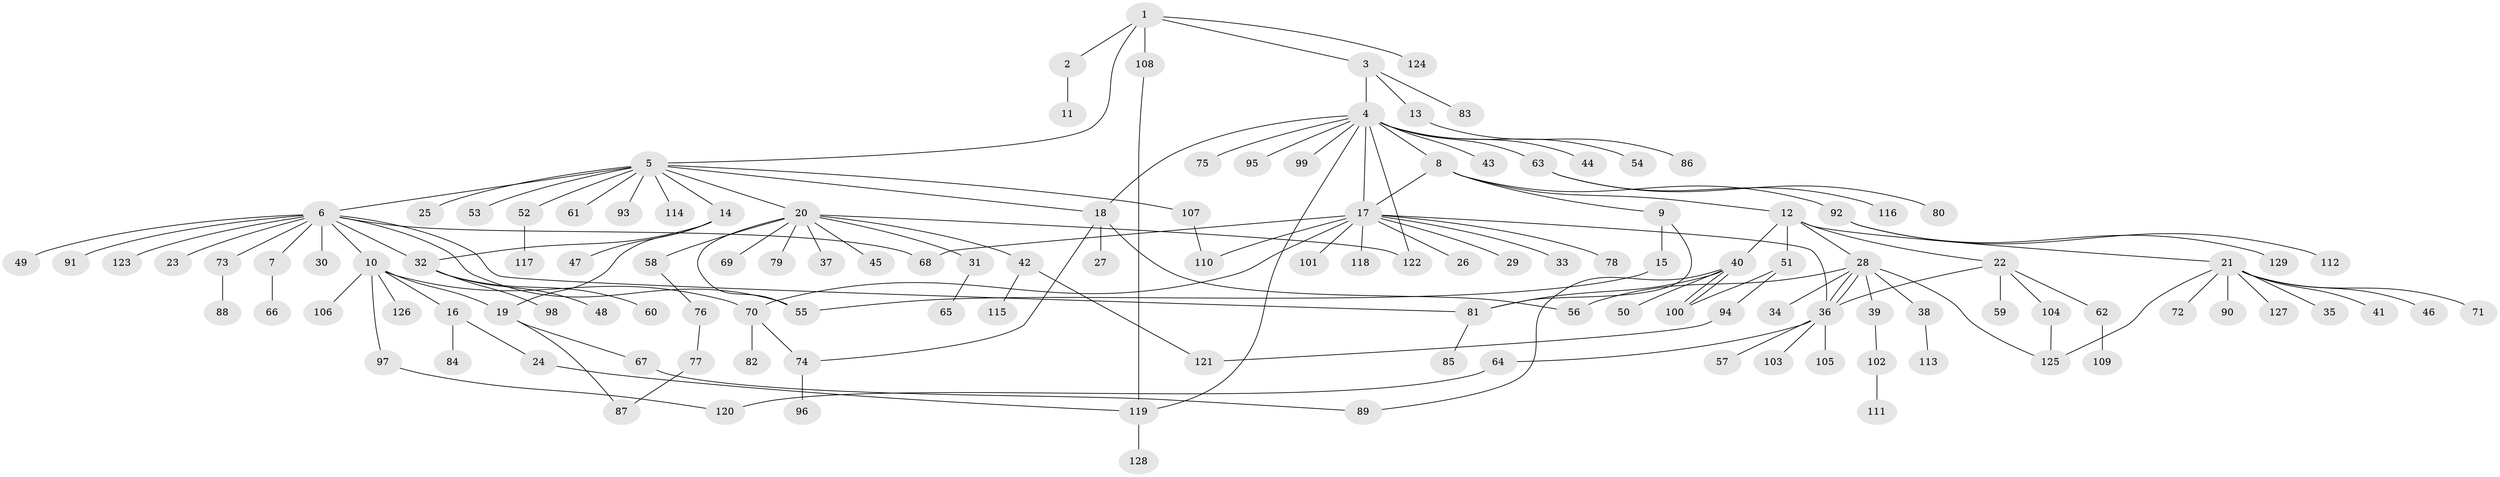 // Generated by graph-tools (version 1.1) at 2025/11/02/27/25 16:11:14]
// undirected, 129 vertices, 155 edges
graph export_dot {
graph [start="1"]
  node [color=gray90,style=filled];
  1;
  2;
  3;
  4;
  5;
  6;
  7;
  8;
  9;
  10;
  11;
  12;
  13;
  14;
  15;
  16;
  17;
  18;
  19;
  20;
  21;
  22;
  23;
  24;
  25;
  26;
  27;
  28;
  29;
  30;
  31;
  32;
  33;
  34;
  35;
  36;
  37;
  38;
  39;
  40;
  41;
  42;
  43;
  44;
  45;
  46;
  47;
  48;
  49;
  50;
  51;
  52;
  53;
  54;
  55;
  56;
  57;
  58;
  59;
  60;
  61;
  62;
  63;
  64;
  65;
  66;
  67;
  68;
  69;
  70;
  71;
  72;
  73;
  74;
  75;
  76;
  77;
  78;
  79;
  80;
  81;
  82;
  83;
  84;
  85;
  86;
  87;
  88;
  89;
  90;
  91;
  92;
  93;
  94;
  95;
  96;
  97;
  98;
  99;
  100;
  101;
  102;
  103;
  104;
  105;
  106;
  107;
  108;
  109;
  110;
  111;
  112;
  113;
  114;
  115;
  116;
  117;
  118;
  119;
  120;
  121;
  122;
  123;
  124;
  125;
  126;
  127;
  128;
  129;
  1 -- 2;
  1 -- 3;
  1 -- 5;
  1 -- 108;
  1 -- 124;
  2 -- 11;
  3 -- 4;
  3 -- 13;
  3 -- 83;
  4 -- 8;
  4 -- 17;
  4 -- 18;
  4 -- 43;
  4 -- 44;
  4 -- 54;
  4 -- 63;
  4 -- 75;
  4 -- 95;
  4 -- 99;
  4 -- 119;
  4 -- 122;
  5 -- 6;
  5 -- 14;
  5 -- 18;
  5 -- 20;
  5 -- 25;
  5 -- 52;
  5 -- 53;
  5 -- 61;
  5 -- 93;
  5 -- 107;
  5 -- 114;
  6 -- 7;
  6 -- 10;
  6 -- 23;
  6 -- 30;
  6 -- 32;
  6 -- 49;
  6 -- 55;
  6 -- 68;
  6 -- 73;
  6 -- 81;
  6 -- 91;
  6 -- 123;
  7 -- 66;
  8 -- 9;
  8 -- 12;
  8 -- 17;
  8 -- 92;
  9 -- 15;
  9 -- 81;
  10 -- 16;
  10 -- 19;
  10 -- 70;
  10 -- 97;
  10 -- 106;
  10 -- 126;
  12 -- 21;
  12 -- 22;
  12 -- 28;
  12 -- 40;
  12 -- 51;
  13 -- 86;
  14 -- 19;
  14 -- 32;
  14 -- 47;
  15 -- 55;
  16 -- 24;
  16 -- 84;
  17 -- 26;
  17 -- 29;
  17 -- 33;
  17 -- 36;
  17 -- 68;
  17 -- 70;
  17 -- 78;
  17 -- 101;
  17 -- 110;
  17 -- 118;
  18 -- 27;
  18 -- 56;
  18 -- 74;
  19 -- 67;
  19 -- 87;
  20 -- 31;
  20 -- 37;
  20 -- 42;
  20 -- 45;
  20 -- 55;
  20 -- 58;
  20 -- 69;
  20 -- 79;
  20 -- 122;
  21 -- 35;
  21 -- 41;
  21 -- 46;
  21 -- 71;
  21 -- 72;
  21 -- 90;
  21 -- 125;
  21 -- 127;
  22 -- 36;
  22 -- 59;
  22 -- 62;
  22 -- 104;
  24 -- 119;
  28 -- 34;
  28 -- 36;
  28 -- 36;
  28 -- 38;
  28 -- 39;
  28 -- 56;
  28 -- 125;
  31 -- 65;
  32 -- 48;
  32 -- 60;
  32 -- 98;
  36 -- 57;
  36 -- 64;
  36 -- 103;
  36 -- 105;
  38 -- 113;
  39 -- 102;
  40 -- 50;
  40 -- 81;
  40 -- 89;
  40 -- 100;
  40 -- 100;
  42 -- 115;
  42 -- 121;
  51 -- 94;
  51 -- 100;
  52 -- 117;
  58 -- 76;
  62 -- 109;
  63 -- 80;
  63 -- 116;
  64 -- 120;
  67 -- 89;
  70 -- 74;
  70 -- 82;
  73 -- 88;
  74 -- 96;
  76 -- 77;
  77 -- 87;
  81 -- 85;
  92 -- 112;
  92 -- 129;
  94 -- 121;
  97 -- 120;
  102 -- 111;
  104 -- 125;
  107 -- 110;
  108 -- 119;
  119 -- 128;
}
